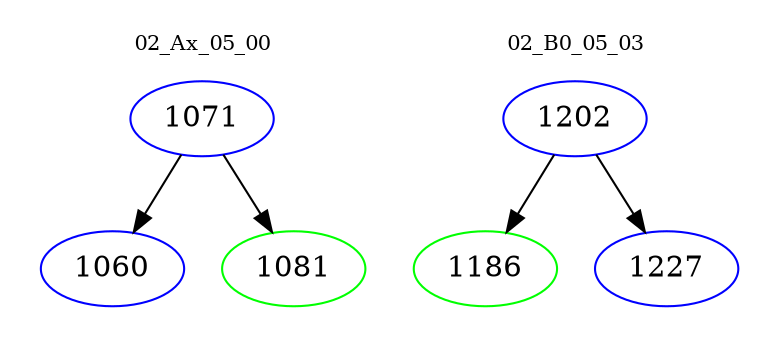 digraph{
subgraph cluster_0 {
color = white
label = "02_Ax_05_00";
fontsize=10;
T0_1071 [label="1071", color="blue"]
T0_1071 -> T0_1060 [color="black"]
T0_1060 [label="1060", color="blue"]
T0_1071 -> T0_1081 [color="black"]
T0_1081 [label="1081", color="green"]
}
subgraph cluster_1 {
color = white
label = "02_B0_05_03";
fontsize=10;
T1_1202 [label="1202", color="blue"]
T1_1202 -> T1_1186 [color="black"]
T1_1186 [label="1186", color="green"]
T1_1202 -> T1_1227 [color="black"]
T1_1227 [label="1227", color="blue"]
}
}
